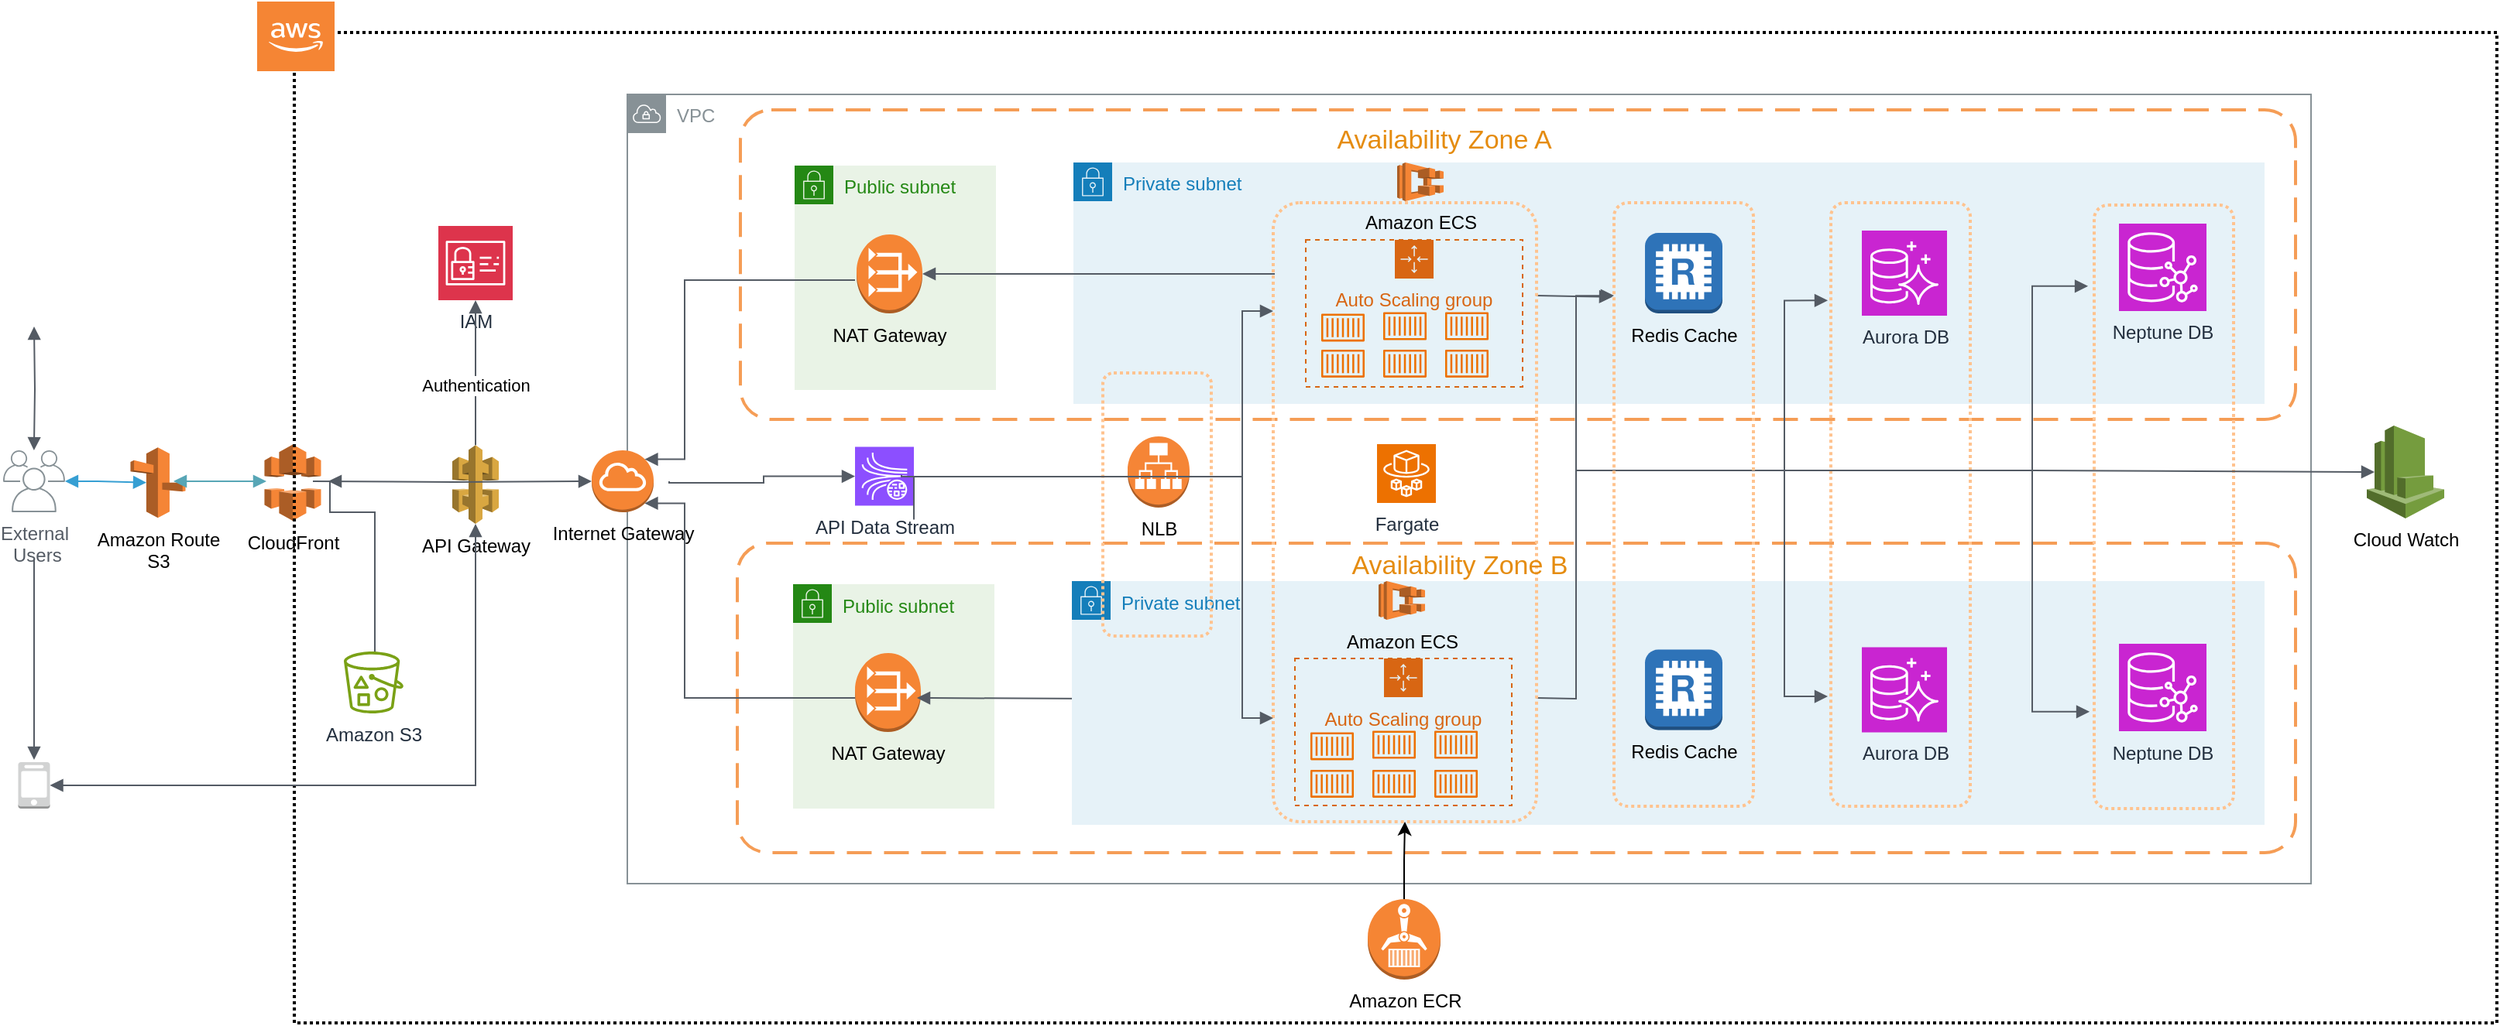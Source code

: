 <mxfile version="21.7.5" type="device">
  <diagram name="Page-1" id="S7glXjw-zIXPG7JguVqP">
    <mxGraphModel dx="1434" dy="750" grid="1" gridSize="10" guides="1" tooltips="1" connect="1" arrows="1" fold="1" page="1" pageScale="1" pageWidth="850" pageHeight="1100" math="0" shadow="0">
      <root>
        <mxCell id="0" />
        <mxCell id="1" parent="0" />
        <mxCell id="ZufFL4hHmm5P7ahXTJik-2" value="External&lt;br&gt;&amp;nbsp;Users" style="sketch=0;outlineConnect=0;gradientColor=none;fontColor=#545B64;strokeColor=none;fillColor=#879196;dashed=0;verticalLabelPosition=bottom;verticalAlign=top;align=center;html=1;fontSize=12;fontStyle=0;aspect=fixed;shape=mxgraph.aws4.illustration_users;pointerEvents=1" vertex="1" parent="1">
          <mxGeometry x="40" y="310" width="40" height="40" as="geometry" />
        </mxCell>
        <mxCell id="ZufFL4hHmm5P7ahXTJik-6" value="" style="shape=image;html=1;verticalAlign=top;verticalLabelPosition=bottom;labelBackgroundColor=#ffffff;imageAspect=0;aspect=fixed;image=https://cdn0.iconfinder.com/data/icons/devices-42/512/Macbook-128.png" vertex="1" parent="1">
          <mxGeometry x="40" y="194.5" width="48.5" height="48.5" as="geometry" />
        </mxCell>
        <mxCell id="ZufFL4hHmm5P7ahXTJik-7" value="Amazon Route&lt;br&gt;S3" style="outlineConnect=0;dashed=0;verticalLabelPosition=bottom;verticalAlign=top;align=center;html=1;shape=mxgraph.aws3.route_53;fillColor=#F58536;gradientColor=none;" vertex="1" parent="1">
          <mxGeometry x="122.25" y="308.13" width="35.5" height="45.5" as="geometry" />
        </mxCell>
        <mxCell id="ZufFL4hHmm5P7ahXTJik-8" value="CloudFront" style="outlineConnect=0;dashed=0;verticalLabelPosition=bottom;verticalAlign=top;align=center;html=1;shape=mxgraph.aws3.cloudfront;fillColor=#F58536;gradientColor=none;" vertex="1" parent="1">
          <mxGeometry x="208.75" y="306.25" width="36.5" height="49.25" as="geometry" />
        </mxCell>
        <mxCell id="ZufFL4hHmm5P7ahXTJik-11" value="" style="rounded=0;arcSize=10;dashed=1;fillColor=none;gradientColor=none;dashPattern=1 1;strokeWidth=2;glass=1;shadow=0;" vertex="1" parent="1">
          <mxGeometry x="228" y="40" width="1422" height="640" as="geometry" />
        </mxCell>
        <mxCell id="ZufFL4hHmm5P7ahXTJik-12" value="" style="outlineConnect=0;dashed=0;verticalLabelPosition=bottom;verticalAlign=top;align=center;html=1;shape=mxgraph.aws3.cloud_2;fillColor=#F58534;gradientColor=none;" vertex="1" parent="1">
          <mxGeometry x="204" y="20" width="50" height="45" as="geometry" />
        </mxCell>
        <mxCell id="ZufFL4hHmm5P7ahXTJik-14" value="Amazon S3" style="sketch=0;outlineConnect=0;fontColor=#232F3E;gradientColor=none;fillColor=#7AA116;strokeColor=none;dashed=0;verticalLabelPosition=bottom;verticalAlign=top;align=center;html=1;fontSize=12;fontStyle=0;aspect=fixed;pointerEvents=1;shape=mxgraph.aws4.bucket_with_objects;" vertex="1" parent="1">
          <mxGeometry x="260" y="440" width="38.46" height="40" as="geometry" />
        </mxCell>
        <mxCell id="ZufFL4hHmm5P7ahXTJik-15" value="API Gateway" style="outlineConnect=0;dashed=0;verticalLabelPosition=bottom;verticalAlign=top;align=center;html=1;shape=mxgraph.aws3.api_gateway;fillColor=#D9A741;gradientColor=none;" vertex="1" parent="1">
          <mxGeometry x="330" y="306.62" width="30" height="50.88" as="geometry" />
        </mxCell>
        <mxCell id="ZufFL4hHmm5P7ahXTJik-16" value="VPC" style="sketch=0;outlineConnect=0;gradientColor=none;html=1;whiteSpace=wrap;fontSize=12;fontStyle=0;shape=mxgraph.aws4.group;grIcon=mxgraph.aws4.group_vpc;strokeColor=#879196;fillColor=none;verticalAlign=top;align=left;spacingLeft=30;fontColor=#879196;dashed=0;" vertex="1" parent="1">
          <mxGeometry x="443" y="80" width="1087" height="510" as="geometry" />
        </mxCell>
        <mxCell id="ZufFL4hHmm5P7ahXTJik-17" value="Internet Gateway" style="outlineConnect=0;dashed=0;verticalLabelPosition=bottom;verticalAlign=top;align=center;html=1;shape=mxgraph.aws3.internet_gateway;fillColor=#F58534;gradientColor=none;" vertex="1" parent="1">
          <mxGeometry x="420" y="310" width="40" height="40" as="geometry" />
        </mxCell>
        <mxCell id="ZufFL4hHmm5P7ahXTJik-25" value="" style="rounded=1;arcSize=10;dashed=1;strokeColor=#F59D56;fillColor=none;gradientColor=none;dashPattern=8 4;strokeWidth=2;" vertex="1" parent="1">
          <mxGeometry x="516" y="90" width="1004" height="200" as="geometry" />
        </mxCell>
        <mxCell id="ZufFL4hHmm5P7ahXTJik-28" value="Private subnet" style="points=[[0,0],[0.25,0],[0.5,0],[0.75,0],[1,0],[1,0.25],[1,0.5],[1,0.75],[1,1],[0.75,1],[0.5,1],[0.25,1],[0,1],[0,0.75],[0,0.5],[0,0.25]];outlineConnect=0;gradientColor=none;html=1;whiteSpace=wrap;fontSize=12;fontStyle=0;container=1;pointerEvents=0;collapsible=0;recursiveResize=0;shape=mxgraph.aws4.group;grIcon=mxgraph.aws4.group_security_group;grStroke=0;strokeColor=#147EBA;fillColor=#E6F2F8;verticalAlign=top;align=left;spacingLeft=30;fontColor=#147EBA;dashed=0;" vertex="1" parent="1">
          <mxGeometry x="731" y="124" width="769" height="156" as="geometry" />
        </mxCell>
        <mxCell id="ZufFL4hHmm5P7ahXTJik-29" value="Amazon ECS" style="outlineConnect=0;dashed=0;verticalLabelPosition=bottom;verticalAlign=top;align=center;html=1;shape=mxgraph.aws3.ecs;fillColor=#F58534;gradientColor=none;" vertex="1" parent="ZufFL4hHmm5P7ahXTJik-28">
          <mxGeometry x="209" width="30" height="25" as="geometry" />
        </mxCell>
        <mxCell id="ZufFL4hHmm5P7ahXTJik-32" value="Auto Scaling group" style="points=[[0,0],[0.25,0],[0.5,0],[0.75,0],[1,0],[1,0.25],[1,0.5],[1,0.75],[1,1],[0.75,1],[0.5,1],[0.25,1],[0,1],[0,0.75],[0,0.5],[0,0.25]];outlineConnect=0;gradientColor=none;html=1;whiteSpace=wrap;fontSize=12;fontStyle=0;container=1;pointerEvents=0;collapsible=0;recursiveResize=0;shape=mxgraph.aws4.groupCenter;grIcon=mxgraph.aws4.group_auto_scaling_group;grStroke=1;strokeColor=#D86613;fillColor=none;verticalAlign=top;align=center;fontColor=#D86613;dashed=1;spacingTop=25;" vertex="1" parent="ZufFL4hHmm5P7ahXTJik-28">
          <mxGeometry x="150" y="50" width="140" height="95" as="geometry" />
        </mxCell>
        <mxCell id="ZufFL4hHmm5P7ahXTJik-33" value="" style="sketch=0;outlineConnect=0;fontColor=#232F3E;gradientColor=none;fillColor=#ED7100;strokeColor=none;dashed=0;verticalLabelPosition=bottom;verticalAlign=top;align=center;html=1;fontSize=12;fontStyle=0;aspect=fixed;pointerEvents=1;shape=mxgraph.aws4.container_1;" vertex="1" parent="ZufFL4hHmm5P7ahXTJik-32">
          <mxGeometry x="10" y="47.67" width="28" height="18.08" as="geometry" />
        </mxCell>
        <mxCell id="ZufFL4hHmm5P7ahXTJik-34" value="" style="sketch=0;outlineConnect=0;fontColor=#232F3E;gradientColor=none;fillColor=#ED7100;strokeColor=none;dashed=0;verticalLabelPosition=bottom;verticalAlign=top;align=center;html=1;fontSize=12;fontStyle=0;aspect=fixed;pointerEvents=1;shape=mxgraph.aws4.container_1;" vertex="1" parent="ZufFL4hHmm5P7ahXTJik-32">
          <mxGeometry x="50" y="46.71" width="28" height="18.08" as="geometry" />
        </mxCell>
        <mxCell id="ZufFL4hHmm5P7ahXTJik-35" value="" style="sketch=0;outlineConnect=0;fontColor=#232F3E;gradientColor=none;fillColor=#ED7100;strokeColor=none;dashed=0;verticalLabelPosition=bottom;verticalAlign=top;align=center;html=1;fontSize=12;fontStyle=0;aspect=fixed;pointerEvents=1;shape=mxgraph.aws4.container_1;" vertex="1" parent="ZufFL4hHmm5P7ahXTJik-32">
          <mxGeometry x="90" y="46.71" width="28" height="18.08" as="geometry" />
        </mxCell>
        <mxCell id="ZufFL4hHmm5P7ahXTJik-36" value="" style="sketch=0;outlineConnect=0;fontColor=#232F3E;gradientColor=none;fillColor=#ED7100;strokeColor=none;dashed=0;verticalLabelPosition=bottom;verticalAlign=top;align=center;html=1;fontSize=12;fontStyle=0;aspect=fixed;pointerEvents=1;shape=mxgraph.aws4.container_1;" vertex="1" parent="ZufFL4hHmm5P7ahXTJik-32">
          <mxGeometry x="10" y="70.92" width="28" height="18.08" as="geometry" />
        </mxCell>
        <mxCell id="ZufFL4hHmm5P7ahXTJik-37" value="" style="sketch=0;outlineConnect=0;fontColor=#232F3E;gradientColor=none;fillColor=#ED7100;strokeColor=none;dashed=0;verticalLabelPosition=bottom;verticalAlign=top;align=center;html=1;fontSize=12;fontStyle=0;aspect=fixed;pointerEvents=1;shape=mxgraph.aws4.container_1;" vertex="1" parent="ZufFL4hHmm5P7ahXTJik-32">
          <mxGeometry x="90" y="70.92" width="28" height="18.08" as="geometry" />
        </mxCell>
        <mxCell id="ZufFL4hHmm5P7ahXTJik-38" value="" style="sketch=0;outlineConnect=0;fontColor=#232F3E;gradientColor=none;fillColor=#ED7100;strokeColor=none;dashed=0;verticalLabelPosition=bottom;verticalAlign=top;align=center;html=1;fontSize=12;fontStyle=0;aspect=fixed;pointerEvents=1;shape=mxgraph.aws4.container_1;" vertex="1" parent="ZufFL4hHmm5P7ahXTJik-32">
          <mxGeometry x="50" y="70.92" width="28" height="18.08" as="geometry" />
        </mxCell>
        <mxCell id="ZufFL4hHmm5P7ahXTJik-39" value="Redis Cache" style="outlineConnect=0;dashed=0;verticalLabelPosition=bottom;verticalAlign=top;align=center;html=1;shape=mxgraph.aws3.redis;fillColor=#2E73B8;gradientColor=none;" vertex="1" parent="ZufFL4hHmm5P7ahXTJik-28">
          <mxGeometry x="369" y="45.5" width="50" height="52" as="geometry" />
        </mxCell>
        <mxCell id="ZufFL4hHmm5P7ahXTJik-40" value="Aurora DB" style="sketch=0;points=[[0,0,0],[0.25,0,0],[0.5,0,0],[0.75,0,0],[1,0,0],[0,1,0],[0.25,1,0],[0.5,1,0],[0.75,1,0],[1,1,0],[0,0.25,0],[0,0.5,0],[0,0.75,0],[1,0.25,0],[1,0.5,0],[1,0.75,0]];outlineConnect=0;fontColor=#232F3E;fillColor=#C925D1;strokeColor=#ffffff;dashed=0;verticalLabelPosition=bottom;verticalAlign=top;align=center;html=1;fontSize=12;fontStyle=0;aspect=fixed;shape=mxgraph.aws4.resourceIcon;resIcon=mxgraph.aws4.aurora;" vertex="1" parent="ZufFL4hHmm5P7ahXTJik-28">
          <mxGeometry x="509" y="44" width="55" height="55" as="geometry" />
        </mxCell>
        <mxCell id="ZufFL4hHmm5P7ahXTJik-41" value="Neptune DB" style="sketch=0;points=[[0,0,0],[0.25,0,0],[0.5,0,0],[0.75,0,0],[1,0,0],[0,1,0],[0.25,1,0],[0.5,1,0],[0.75,1,0],[1,1,0],[0,0.25,0],[0,0.5,0],[0,0.75,0],[1,0.25,0],[1,0.5,0],[1,0.75,0]];outlineConnect=0;fontColor=#232F3E;fillColor=#C925D1;strokeColor=#ffffff;dashed=0;verticalLabelPosition=bottom;verticalAlign=top;align=center;html=1;fontSize=12;fontStyle=0;aspect=fixed;shape=mxgraph.aws4.resourceIcon;resIcon=mxgraph.aws4.neptune;" vertex="1" parent="ZufFL4hHmm5P7ahXTJik-28">
          <mxGeometry x="675" y="39.5" width="56.5" height="56.5" as="geometry" />
        </mxCell>
        <mxCell id="ZufFL4hHmm5P7ahXTJik-88" value="" style="edgeStyle=orthogonalEdgeStyle;html=1;endArrow=block;elbow=vertical;startArrow=none;endFill=1;strokeColor=#545B64;rounded=0;entryX=-0.011;entryY=0.156;entryDx=0;entryDy=0;entryPerimeter=0;" edge="1" parent="ZufFL4hHmm5P7ahXTJik-28" target="ZufFL4hHmm5P7ahXTJik-66">
          <mxGeometry width="100" relative="1" as="geometry">
            <mxPoint x="299" y="86" as="sourcePoint" />
            <mxPoint x="399" y="86" as="targetPoint" />
          </mxGeometry>
        </mxCell>
        <mxCell id="ZufFL4hHmm5P7ahXTJik-26" value="Public subnet" style="points=[[0,0],[0.25,0],[0.5,0],[0.75,0],[1,0],[1,0.25],[1,0.5],[1,0.75],[1,1],[0.75,1],[0.5,1],[0.25,1],[0,1],[0,0.75],[0,0.5],[0,0.25]];outlineConnect=0;gradientColor=none;html=1;whiteSpace=wrap;fontSize=12;fontStyle=0;container=1;pointerEvents=0;collapsible=0;recursiveResize=0;shape=mxgraph.aws4.group;grIcon=mxgraph.aws4.group_security_group;grStroke=0;strokeColor=#248814;fillColor=#E9F3E6;verticalAlign=top;align=left;spacingLeft=30;fontColor=#248814;dashed=0;" vertex="1" parent="1">
          <mxGeometry x="551" y="126" width="130" height="145" as="geometry" />
        </mxCell>
        <mxCell id="ZufFL4hHmm5P7ahXTJik-27" value="NAT Gateway" style="outlineConnect=0;dashed=0;verticalLabelPosition=bottom;verticalAlign=top;align=center;html=1;shape=mxgraph.aws3.vpc_nat_gateway;fillColor=#F58534;gradientColor=none;" vertex="1" parent="ZufFL4hHmm5P7ahXTJik-26">
          <mxGeometry x="40" y="44.5" width="42.5" height="51" as="geometry" />
        </mxCell>
        <mxCell id="ZufFL4hHmm5P7ahXTJik-30" value="Fargate" style="sketch=0;points=[[0,0,0],[0.25,0,0],[0.5,0,0],[0.75,0,0],[1,0,0],[0,1,0],[0.25,1,0],[0.5,1,0],[0.75,1,0],[1,1,0],[0,0.25,0],[0,0.5,0],[0,0.75,0],[1,0.25,0],[1,0.5,0],[1,0.75,0]];outlineConnect=0;fontColor=#232F3E;fillColor=#ED7100;strokeColor=#ffffff;dashed=0;verticalLabelPosition=bottom;verticalAlign=top;align=center;html=1;fontSize=12;fontStyle=0;aspect=fixed;shape=mxgraph.aws4.resourceIcon;resIcon=mxgraph.aws4.fargate;" vertex="1" parent="1">
          <mxGeometry x="927" y="306" width="38" height="38" as="geometry" />
        </mxCell>
        <mxCell id="ZufFL4hHmm5P7ahXTJik-42" value="" style="rounded=1;arcSize=10;dashed=1;strokeColor=#F59D56;fillColor=none;gradientColor=none;dashPattern=8 4;strokeWidth=2;" vertex="1" parent="1">
          <mxGeometry x="514" y="370" width="1006" height="200" as="geometry" />
        </mxCell>
        <mxCell id="ZufFL4hHmm5P7ahXTJik-43" value="Public subnet" style="points=[[0,0],[0.25,0],[0.5,0],[0.75,0],[1,0],[1,0.25],[1,0.5],[1,0.75],[1,1],[0.75,1],[0.5,1],[0.25,1],[0,1],[0,0.75],[0,0.5],[0,0.25]];outlineConnect=0;gradientColor=none;html=1;whiteSpace=wrap;fontSize=12;fontStyle=0;container=1;pointerEvents=0;collapsible=0;recursiveResize=0;shape=mxgraph.aws4.group;grIcon=mxgraph.aws4.group_security_group;grStroke=0;strokeColor=#248814;fillColor=#E9F3E6;verticalAlign=top;align=left;spacingLeft=30;fontColor=#248814;dashed=0;" vertex="1" parent="1">
          <mxGeometry x="550" y="396.5" width="130" height="145" as="geometry" />
        </mxCell>
        <mxCell id="ZufFL4hHmm5P7ahXTJik-44" value="NAT Gateway" style="outlineConnect=0;dashed=0;verticalLabelPosition=bottom;verticalAlign=top;align=center;html=1;shape=mxgraph.aws3.vpc_nat_gateway;fillColor=#F58534;gradientColor=none;" vertex="1" parent="ZufFL4hHmm5P7ahXTJik-43">
          <mxGeometry x="40" y="44.5" width="42.5" height="51" as="geometry" />
        </mxCell>
        <mxCell id="ZufFL4hHmm5P7ahXTJik-105" value="" style="edgeStyle=orthogonalEdgeStyle;html=1;endArrow=none;elbow=vertical;startArrow=block;startFill=1;strokeColor=#545B64;rounded=0;entryX=-0.029;entryY=0.803;entryDx=0;entryDy=0;entryPerimeter=0;" edge="1" parent="ZufFL4hHmm5P7ahXTJik-43" target="ZufFL4hHmm5P7ahXTJik-67">
          <mxGeometry width="100" relative="1" as="geometry">
            <mxPoint x="80" y="73.5" as="sourcePoint" />
            <mxPoint x="180" y="73.5" as="targetPoint" />
          </mxGeometry>
        </mxCell>
        <mxCell id="ZufFL4hHmm5P7ahXTJik-45" value="Private subnet" style="points=[[0,0],[0.25,0],[0.5,0],[0.75,0],[1,0],[1,0.25],[1,0.5],[1,0.75],[1,1],[0.75,1],[0.5,1],[0.25,1],[0,1],[0,0.75],[0,0.5],[0,0.25]];outlineConnect=0;gradientColor=none;html=1;whiteSpace=wrap;fontSize=12;fontStyle=0;container=1;pointerEvents=0;collapsible=0;recursiveResize=0;shape=mxgraph.aws4.group;grIcon=mxgraph.aws4.group_security_group;grStroke=0;strokeColor=#147EBA;fillColor=#E6F2F8;verticalAlign=top;align=left;spacingLeft=30;fontColor=#147EBA;dashed=0;" vertex="1" parent="1">
          <mxGeometry x="730" y="394.5" width="770" height="157.5" as="geometry" />
        </mxCell>
        <mxCell id="ZufFL4hHmm5P7ahXTJik-46" value="Amazon ECS" style="outlineConnect=0;dashed=0;verticalLabelPosition=bottom;verticalAlign=top;align=center;html=1;shape=mxgraph.aws3.ecs;fillColor=#F58534;gradientColor=none;" vertex="1" parent="ZufFL4hHmm5P7ahXTJik-45">
          <mxGeometry x="198" width="30" height="25" as="geometry" />
        </mxCell>
        <mxCell id="ZufFL4hHmm5P7ahXTJik-47" value="Auto Scaling group" style="points=[[0,0],[0.25,0],[0.5,0],[0.75,0],[1,0],[1,0.25],[1,0.5],[1,0.75],[1,1],[0.75,1],[0.5,1],[0.25,1],[0,1],[0,0.75],[0,0.5],[0,0.25]];outlineConnect=0;gradientColor=none;html=1;whiteSpace=wrap;fontSize=12;fontStyle=0;container=1;pointerEvents=0;collapsible=0;recursiveResize=0;shape=mxgraph.aws4.groupCenter;grIcon=mxgraph.aws4.group_auto_scaling_group;grStroke=1;strokeColor=#D86613;fillColor=none;verticalAlign=top;align=center;fontColor=#D86613;dashed=1;spacingTop=25;" vertex="1" parent="ZufFL4hHmm5P7ahXTJik-45">
          <mxGeometry x="144" y="50" width="140" height="95.0" as="geometry" />
        </mxCell>
        <mxCell id="ZufFL4hHmm5P7ahXTJik-48" value="" style="sketch=0;outlineConnect=0;fontColor=#232F3E;gradientColor=none;fillColor=#ED7100;strokeColor=none;dashed=0;verticalLabelPosition=bottom;verticalAlign=top;align=center;html=1;fontSize=12;fontStyle=0;aspect=fixed;pointerEvents=1;shape=mxgraph.aws4.container_1;" vertex="1" parent="ZufFL4hHmm5P7ahXTJik-47">
          <mxGeometry x="10" y="47.67" width="28" height="18.08" as="geometry" />
        </mxCell>
        <mxCell id="ZufFL4hHmm5P7ahXTJik-49" value="" style="sketch=0;outlineConnect=0;fontColor=#232F3E;gradientColor=none;fillColor=#ED7100;strokeColor=none;dashed=0;verticalLabelPosition=bottom;verticalAlign=top;align=center;html=1;fontSize=12;fontStyle=0;aspect=fixed;pointerEvents=1;shape=mxgraph.aws4.container_1;" vertex="1" parent="ZufFL4hHmm5P7ahXTJik-47">
          <mxGeometry x="50" y="46.71" width="28" height="18.08" as="geometry" />
        </mxCell>
        <mxCell id="ZufFL4hHmm5P7ahXTJik-50" value="" style="sketch=0;outlineConnect=0;fontColor=#232F3E;gradientColor=none;fillColor=#ED7100;strokeColor=none;dashed=0;verticalLabelPosition=bottom;verticalAlign=top;align=center;html=1;fontSize=12;fontStyle=0;aspect=fixed;pointerEvents=1;shape=mxgraph.aws4.container_1;" vertex="1" parent="ZufFL4hHmm5P7ahXTJik-47">
          <mxGeometry x="90" y="46.71" width="28" height="18.08" as="geometry" />
        </mxCell>
        <mxCell id="ZufFL4hHmm5P7ahXTJik-57" value="" style="sketch=0;outlineConnect=0;fontColor=#232F3E;gradientColor=none;fillColor=#ED7100;strokeColor=none;dashed=0;verticalLabelPosition=bottom;verticalAlign=top;align=center;html=1;fontSize=12;fontStyle=0;aspect=fixed;pointerEvents=1;shape=mxgraph.aws4.container_1;" vertex="1" parent="ZufFL4hHmm5P7ahXTJik-47">
          <mxGeometry x="10" y="71.92" width="28" height="18.08" as="geometry" />
        </mxCell>
        <mxCell id="ZufFL4hHmm5P7ahXTJik-58" value="" style="sketch=0;outlineConnect=0;fontColor=#232F3E;gradientColor=none;fillColor=#ED7100;strokeColor=none;dashed=0;verticalLabelPosition=bottom;verticalAlign=top;align=center;html=1;fontSize=12;fontStyle=0;aspect=fixed;pointerEvents=1;shape=mxgraph.aws4.container_1;" vertex="1" parent="ZufFL4hHmm5P7ahXTJik-47">
          <mxGeometry x="50" y="71.92" width="28" height="18.08" as="geometry" />
        </mxCell>
        <mxCell id="ZufFL4hHmm5P7ahXTJik-59" value="" style="sketch=0;outlineConnect=0;fontColor=#232F3E;gradientColor=none;fillColor=#ED7100;strokeColor=none;dashed=0;verticalLabelPosition=bottom;verticalAlign=top;align=center;html=1;fontSize=12;fontStyle=0;aspect=fixed;pointerEvents=1;shape=mxgraph.aws4.container_1;" vertex="1" parent="ZufFL4hHmm5P7ahXTJik-47">
          <mxGeometry x="90" y="71.92" width="28" height="18.08" as="geometry" />
        </mxCell>
        <mxCell id="ZufFL4hHmm5P7ahXTJik-51" value="Redis Cache" style="outlineConnect=0;dashed=0;verticalLabelPosition=bottom;verticalAlign=top;align=center;html=1;shape=mxgraph.aws3.redis;fillColor=#2E73B8;gradientColor=none;" vertex="1" parent="ZufFL4hHmm5P7ahXTJik-45">
          <mxGeometry x="370" y="44.25" width="50" height="52" as="geometry" />
        </mxCell>
        <mxCell id="ZufFL4hHmm5P7ahXTJik-52" value="Aurora DB" style="sketch=0;points=[[0,0,0],[0.25,0,0],[0.5,0,0],[0.75,0,0],[1,0,0],[0,1,0],[0.25,1,0],[0.5,1,0],[0.75,1,0],[1,1,0],[0,0.25,0],[0,0.5,0],[0,0.75,0],[1,0.25,0],[1,0.5,0],[1,0.75,0]];outlineConnect=0;fontColor=#232F3E;fillColor=#C925D1;strokeColor=#ffffff;dashed=0;verticalLabelPosition=bottom;verticalAlign=top;align=center;html=1;fontSize=12;fontStyle=0;aspect=fixed;shape=mxgraph.aws4.resourceIcon;resIcon=mxgraph.aws4.aurora;" vertex="1" parent="ZufFL4hHmm5P7ahXTJik-45">
          <mxGeometry x="510" y="42.75" width="55" height="55" as="geometry" />
        </mxCell>
        <mxCell id="ZufFL4hHmm5P7ahXTJik-53" value="Neptune DB" style="sketch=0;points=[[0,0,0],[0.25,0,0],[0.5,0,0],[0.75,0,0],[1,0,0],[0,1,0],[0.25,1,0],[0.5,1,0],[0.75,1,0],[1,1,0],[0,0.25,0],[0,0.5,0],[0,0.75,0],[1,0.25,0],[1,0.5,0],[1,0.75,0]];outlineConnect=0;fontColor=#232F3E;fillColor=#C925D1;strokeColor=#ffffff;dashed=0;verticalLabelPosition=bottom;verticalAlign=top;align=center;html=1;fontSize=12;fontStyle=0;aspect=fixed;shape=mxgraph.aws4.resourceIcon;resIcon=mxgraph.aws4.neptune;" vertex="1" parent="ZufFL4hHmm5P7ahXTJik-45">
          <mxGeometry x="676" y="40.5" width="56.5" height="56.5" as="geometry" />
        </mxCell>
        <mxCell id="ZufFL4hHmm5P7ahXTJik-89" value="" style="edgeStyle=orthogonalEdgeStyle;html=1;endArrow=block;elbow=vertical;startArrow=none;endFill=1;strokeColor=#545B64;rounded=0;entryX=0;entryY=0.154;entryDx=0;entryDy=0;entryPerimeter=0;" edge="1" parent="ZufFL4hHmm5P7ahXTJik-45" target="ZufFL4hHmm5P7ahXTJik-66">
          <mxGeometry width="100" relative="1" as="geometry">
            <mxPoint x="300" y="75.5" as="sourcePoint" />
            <mxPoint x="400" y="75.5" as="targetPoint" />
          </mxGeometry>
        </mxCell>
        <mxCell id="ZufFL4hHmm5P7ahXTJik-90" value="" style="edgeStyle=orthogonalEdgeStyle;html=1;endArrow=block;elbow=vertical;startArrow=none;endFill=1;strokeColor=#545B64;rounded=0;entryX=-0.022;entryY=0.162;entryDx=0;entryDy=0;entryPerimeter=0;" edge="1" parent="ZufFL4hHmm5P7ahXTJik-45" target="ZufFL4hHmm5P7ahXTJik-70">
          <mxGeometry width="100" relative="1" as="geometry">
            <mxPoint x="325" y="-71.5" as="sourcePoint" />
            <mxPoint x="425" y="-71.5" as="targetPoint" />
            <Array as="points">
              <mxPoint x="460" y="-71" />
              <mxPoint x="460" y="-181" />
            </Array>
          </mxGeometry>
        </mxCell>
        <mxCell id="ZufFL4hHmm5P7ahXTJik-91" value="" style="edgeStyle=orthogonalEdgeStyle;html=1;endArrow=block;elbow=vertical;startArrow=none;endFill=1;strokeColor=#545B64;rounded=0;entryX=-0.022;entryY=0.818;entryDx=0;entryDy=0;entryPerimeter=0;" edge="1" parent="ZufFL4hHmm5P7ahXTJik-45" target="ZufFL4hHmm5P7ahXTJik-70">
          <mxGeometry width="100" relative="1" as="geometry">
            <mxPoint x="329" y="-71.5" as="sourcePoint" />
            <mxPoint x="429" y="-71.5" as="targetPoint" />
            <Array as="points">
              <mxPoint x="460" y="-71" />
              <mxPoint x="460" y="75" />
            </Array>
          </mxGeometry>
        </mxCell>
        <mxCell id="ZufFL4hHmm5P7ahXTJik-54" value="API Data Stream" style="sketch=0;points=[[0,0,0],[0.25,0,0],[0.5,0,0],[0.75,0,0],[1,0,0],[0,1,0],[0.25,1,0],[0.5,1,0],[0.75,1,0],[1,1,0],[0,0.25,0],[0,0.5,0],[0,0.75,0],[1,0.25,0],[1,0.5,0],[1,0.75,0]];outlineConnect=0;fontColor=#232F3E;fillColor=#8C4FFF;strokeColor=#ffffff;dashed=0;verticalLabelPosition=bottom;verticalAlign=top;align=center;html=1;fontSize=12;fontStyle=0;aspect=fixed;shape=mxgraph.aws4.resourceIcon;resIcon=mxgraph.aws4.kinesis_data_streams;" vertex="1" parent="1">
          <mxGeometry x="590" y="307.75" width="38" height="38" as="geometry" />
        </mxCell>
        <mxCell id="ZufFL4hHmm5P7ahXTJik-56" value="NLB" style="outlineConnect=0;dashed=0;verticalLabelPosition=bottom;verticalAlign=top;align=center;html=1;shape=mxgraph.aws3.application_load_balancer;fillColor=#F58536;gradientColor=none;" vertex="1" parent="1">
          <mxGeometry x="766" y="301" width="40" height="46" as="geometry" />
        </mxCell>
        <mxCell id="ZufFL4hHmm5P7ahXTJik-60" value="IAM" style="sketch=0;points=[[0,0,0],[0.25,0,0],[0.5,0,0],[0.75,0,0],[1,0,0],[0,1,0],[0.25,1,0],[0.5,1,0],[0.75,1,0],[1,1,0],[0,0.25,0],[0,0.5,0],[0,0.75,0],[1,0.25,0],[1,0.5,0],[1,0.75,0]];outlineConnect=0;fontColor=#232F3E;fillColor=#DD344C;strokeColor=#ffffff;dashed=0;verticalLabelPosition=bottom;verticalAlign=top;align=center;html=1;fontSize=12;fontStyle=0;aspect=fixed;shape=mxgraph.aws4.resourceIcon;resIcon=mxgraph.aws4.identity_and_access_management;" vertex="1" parent="1">
          <mxGeometry x="321" y="165" width="48" height="48" as="geometry" />
        </mxCell>
        <mxCell id="ZufFL4hHmm5P7ahXTJik-77" value="" style="edgeStyle=orthogonalEdgeStyle;rounded=0;orthogonalLoop=1;jettySize=auto;html=1;" edge="1" parent="1" source="ZufFL4hHmm5P7ahXTJik-61" target="ZufFL4hHmm5P7ahXTJik-67">
          <mxGeometry relative="1" as="geometry" />
        </mxCell>
        <mxCell id="ZufFL4hHmm5P7ahXTJik-61" value="Amazon ECR" style="outlineConnect=0;dashed=0;verticalLabelPosition=bottom;verticalAlign=top;align=center;html=1;shape=mxgraph.aws3.ecr;fillColor=#F58534;gradientColor=none;" vertex="1" parent="1">
          <mxGeometry x="921" y="600" width="47" height="52" as="geometry" />
        </mxCell>
        <mxCell id="ZufFL4hHmm5P7ahXTJik-62" value="Cloud Watch" style="outlineConnect=0;dashed=0;verticalLabelPosition=bottom;verticalAlign=top;align=center;html=1;shape=mxgraph.aws3.cloudwatch;fillColor=#759C3E;gradientColor=none;" vertex="1" parent="1">
          <mxGeometry x="1566" y="294" width="50" height="60" as="geometry" />
        </mxCell>
        <mxCell id="ZufFL4hHmm5P7ahXTJik-65" value="" style="rounded=1;arcSize=10;dashed=1;fillColor=none;gradientColor=none;dashPattern=1 1;strokeWidth=2;strokeColor=#FFC38F;" vertex="1" parent="1">
          <mxGeometry x="750" y="260" width="70" height="170" as="geometry" />
        </mxCell>
        <mxCell id="ZufFL4hHmm5P7ahXTJik-66" value="" style="rounded=1;arcSize=10;dashed=1;fillColor=none;gradientColor=none;dashPattern=1 1;strokeWidth=2;strokeColor=#FFC38F;" vertex="1" parent="1">
          <mxGeometry x="1080" y="150" width="90" height="390" as="geometry" />
        </mxCell>
        <mxCell id="ZufFL4hHmm5P7ahXTJik-67" value="" style="rounded=1;arcSize=10;dashed=1;fillColor=none;gradientColor=none;dashPattern=1 1;strokeWidth=2;strokeColor=#FFC38F;" vertex="1" parent="1">
          <mxGeometry x="860" y="150" width="170" height="400" as="geometry" />
        </mxCell>
        <mxCell id="ZufFL4hHmm5P7ahXTJik-70" value="" style="rounded=1;arcSize=10;dashed=1;fillColor=none;gradientColor=none;dashPattern=1 1;strokeWidth=2;strokeColor=#FFC38F;" vertex="1" parent="1">
          <mxGeometry x="1220" y="150" width="90" height="390" as="geometry" />
        </mxCell>
        <mxCell id="ZufFL4hHmm5P7ahXTJik-71" value="" style="rounded=1;arcSize=10;dashed=1;fillColor=none;gradientColor=none;dashPattern=1 1;strokeWidth=2;strokeColor=#FFC38F;" vertex="1" parent="1">
          <mxGeometry x="1390" y="151.5" width="90" height="390" as="geometry" />
        </mxCell>
        <mxCell id="ZufFL4hHmm5P7ahXTJik-72" value="Availability Zone A" style="text;strokeColor=none;fillColor=none;html=1;fontSize=17;fontStyle=0;verticalAlign=middle;align=center;fontColor=#e58c10;" vertex="1" parent="1">
          <mxGeometry x="930" y="100" width="80" height="20" as="geometry" />
        </mxCell>
        <mxCell id="ZufFL4hHmm5P7ahXTJik-73" value="Availability Zone B" style="text;strokeColor=none;fillColor=none;html=1;fontSize=17;fontStyle=0;verticalAlign=middle;align=center;fontColor=#e58c10;" vertex="1" parent="1">
          <mxGeometry x="940" y="375" width="80" height="20" as="geometry" />
        </mxCell>
        <mxCell id="ZufFL4hHmm5P7ahXTJik-79" value="" style="edgeStyle=orthogonalEdgeStyle;html=1;endArrow=block;elbow=vertical;startArrow=block;startFill=1;endFill=1;strokeColor=#369fd3;rounded=0;entryX=0.29;entryY=0.5;entryDx=0;entryDy=0;entryPerimeter=0;fontColor=#37a7c3;" edge="1" parent="1" source="ZufFL4hHmm5P7ahXTJik-2" target="ZufFL4hHmm5P7ahXTJik-7">
          <mxGeometry width="100" relative="1" as="geometry">
            <mxPoint x="140" y="240" as="sourcePoint" />
            <mxPoint x="240" y="240" as="targetPoint" />
          </mxGeometry>
        </mxCell>
        <mxCell id="ZufFL4hHmm5P7ahXTJik-80" value="" style="edgeStyle=orthogonalEdgeStyle;html=1;endArrow=block;elbow=vertical;startArrow=block;startFill=1;endFill=1;strokeColor=#58a6b6;rounded=0;" edge="1" parent="1">
          <mxGeometry width="100" relative="1" as="geometry">
            <mxPoint x="150" y="330" as="sourcePoint" />
            <mxPoint x="210" y="330" as="targetPoint" />
          </mxGeometry>
        </mxCell>
        <mxCell id="ZufFL4hHmm5P7ahXTJik-81" value="" style="edgeStyle=orthogonalEdgeStyle;html=1;endArrow=block;elbow=vertical;startArrow=none;endFill=1;strokeColor=#545B64;rounded=0;entryX=0;entryY=0.5;entryDx=0;entryDy=0;entryPerimeter=0;" edge="1" parent="1" target="ZufFL4hHmm5P7ahXTJik-17">
          <mxGeometry width="100" relative="1" as="geometry">
            <mxPoint x="240" y="330" as="sourcePoint" />
            <mxPoint x="340" y="330" as="targetPoint" />
          </mxGeometry>
        </mxCell>
        <mxCell id="ZufFL4hHmm5P7ahXTJik-82" value="" style="edgeStyle=orthogonalEdgeStyle;html=1;endArrow=block;elbow=vertical;startArrow=none;endFill=1;strokeColor=#545B64;rounded=0;" edge="1" parent="1">
          <mxGeometry width="100" relative="1" as="geometry">
            <mxPoint x="280" y="440" as="sourcePoint" />
            <mxPoint x="250" y="330" as="targetPoint" />
            <Array as="points">
              <mxPoint x="280" y="350" />
              <mxPoint x="251" y="350" />
            </Array>
          </mxGeometry>
        </mxCell>
        <mxCell id="ZufFL4hHmm5P7ahXTJik-83" value="" style="edgeStyle=orthogonalEdgeStyle;html=1;endArrow=block;elbow=vertical;startArrow=none;endFill=1;strokeColor=#545B64;rounded=0;exitX=0.5;exitY=0;exitDx=0;exitDy=0;exitPerimeter=0;" edge="1" parent="1" source="ZufFL4hHmm5P7ahXTJik-15" target="ZufFL4hHmm5P7ahXTJik-60">
          <mxGeometry width="100" relative="1" as="geometry">
            <mxPoint x="340" y="310" as="sourcePoint" />
            <mxPoint x="440" y="310" as="targetPoint" />
          </mxGeometry>
        </mxCell>
        <mxCell id="ZufFL4hHmm5P7ahXTJik-84" value="Authentication" style="edgeLabel;html=1;align=center;verticalAlign=middle;resizable=0;points=[];" vertex="1" connectable="0" parent="ZufFL4hHmm5P7ahXTJik-83">
          <mxGeometry x="-0.175" relative="1" as="geometry">
            <mxPoint as="offset" />
          </mxGeometry>
        </mxCell>
        <mxCell id="ZufFL4hHmm5P7ahXTJik-85" value="" style="edgeStyle=orthogonalEdgeStyle;html=1;endArrow=block;elbow=vertical;startArrow=none;endFill=1;strokeColor=#545B64;rounded=0;entryX=0;entryY=0.5;entryDx=0;entryDy=0;entryPerimeter=0;" edge="1" parent="1" target="ZufFL4hHmm5P7ahXTJik-54">
          <mxGeometry width="100" relative="1" as="geometry">
            <mxPoint x="470" y="330" as="sourcePoint" />
            <mxPoint x="570" y="330" as="targetPoint" />
            <Array as="points">
              <mxPoint x="470" y="331" />
              <mxPoint x="531" y="331" />
              <mxPoint x="531" y="327" />
            </Array>
          </mxGeometry>
        </mxCell>
        <mxCell id="ZufFL4hHmm5P7ahXTJik-86" value="" style="edgeStyle=orthogonalEdgeStyle;html=1;endArrow=block;elbow=vertical;startArrow=none;endFill=1;strokeColor=#545B64;rounded=0;exitX=1;exitY=0.5;exitDx=0;exitDy=0;exitPerimeter=0;" edge="1" parent="1">
          <mxGeometry width="100" relative="1" as="geometry">
            <mxPoint x="628" y="354.75" as="sourcePoint" />
            <mxPoint x="860" y="220" as="targetPoint" />
            <Array as="points">
              <mxPoint x="628" y="327" />
              <mxPoint x="840" y="327" />
              <mxPoint x="840" y="220" />
              <mxPoint x="860" y="220" />
            </Array>
          </mxGeometry>
        </mxCell>
        <mxCell id="ZufFL4hHmm5P7ahXTJik-87" value="" style="edgeStyle=orthogonalEdgeStyle;html=1;endArrow=block;elbow=vertical;startArrow=none;endFill=1;strokeColor=#545B64;rounded=0;entryX=0;entryY=0.835;entryDx=0;entryDy=0;entryPerimeter=0;" edge="1" parent="1">
          <mxGeometry width="100" relative="1" as="geometry">
            <mxPoint x="620" y="326" as="sourcePoint" />
            <mxPoint x="860" y="483" as="targetPoint" />
            <Array as="points">
              <mxPoint x="620" y="327" />
              <mxPoint x="840" y="327" />
              <mxPoint x="840" y="483" />
            </Array>
          </mxGeometry>
        </mxCell>
        <mxCell id="ZufFL4hHmm5P7ahXTJik-92" value="" style="edgeStyle=orthogonalEdgeStyle;html=1;endArrow=block;elbow=vertical;startArrow=none;endFill=1;strokeColor=#545B64;rounded=0;entryX=-0.044;entryY=0.137;entryDx=0;entryDy=0;entryPerimeter=0;" edge="1" parent="1">
          <mxGeometry width="100" relative="1" as="geometry">
            <mxPoint x="1190" y="322" as="sourcePoint" />
            <mxPoint x="1386.04" y="203.93" as="targetPoint" />
            <Array as="points">
              <mxPoint x="1190" y="323" />
              <mxPoint x="1350" y="323" />
              <mxPoint x="1350" y="204" />
            </Array>
          </mxGeometry>
        </mxCell>
        <mxCell id="ZufFL4hHmm5P7ahXTJik-93" value="" style="edgeStyle=orthogonalEdgeStyle;html=1;endArrow=block;elbow=vertical;startArrow=none;endFill=1;strokeColor=#545B64;rounded=0;entryX=-0.033;entryY=0.842;entryDx=0;entryDy=0;entryPerimeter=0;" edge="1" parent="1">
          <mxGeometry width="100" relative="1" as="geometry">
            <mxPoint x="1190" y="322" as="sourcePoint" />
            <mxPoint x="1387.03" y="478.88" as="targetPoint" />
            <Array as="points">
              <mxPoint x="1190" y="323" />
              <mxPoint x="1350" y="323" />
              <mxPoint x="1350" y="479" />
            </Array>
          </mxGeometry>
        </mxCell>
        <mxCell id="ZufFL4hHmm5P7ahXTJik-94" value="" style="edgeStyle=orthogonalEdgeStyle;html=1;endArrow=block;elbow=vertical;startArrow=none;endFill=1;strokeColor=#545B64;rounded=0;entryX=0.1;entryY=0.5;entryDx=0;entryDy=0;entryPerimeter=0;" edge="1" parent="1" target="ZufFL4hHmm5P7ahXTJik-62">
          <mxGeometry width="100" relative="1" as="geometry">
            <mxPoint x="1350" y="323" as="sourcePoint" />
            <mxPoint x="1450" y="323" as="targetPoint" />
          </mxGeometry>
        </mxCell>
        <mxCell id="ZufFL4hHmm5P7ahXTJik-95" value="" style="outlineConnect=0;dashed=0;verticalLabelPosition=bottom;verticalAlign=top;align=center;html=1;shape=mxgraph.aws3.mobile_client;fillColor=#D2D3D3;gradientColor=none;" vertex="1" parent="1">
          <mxGeometry x="49.75" y="511.5" width="20.5" height="30" as="geometry" />
        </mxCell>
        <mxCell id="ZufFL4hHmm5P7ahXTJik-97" value="" style="edgeStyle=orthogonalEdgeStyle;html=1;endArrow=block;elbow=vertical;startArrow=block;startFill=1;endFill=1;strokeColor=#545B64;rounded=0;" edge="1" parent="1" target="ZufFL4hHmm5P7ahXTJik-2">
          <mxGeometry width="100" relative="1" as="geometry">
            <mxPoint x="60" y="230" as="sourcePoint" />
            <mxPoint x="160" y="230" as="targetPoint" />
          </mxGeometry>
        </mxCell>
        <mxCell id="ZufFL4hHmm5P7ahXTJik-98" value="" style="edgeStyle=orthogonalEdgeStyle;html=1;endArrow=block;elbow=vertical;startArrow=none;endFill=1;strokeColor=#545B64;rounded=0;" edge="1" parent="1">
          <mxGeometry width="100" relative="1" as="geometry">
            <mxPoint x="60" y="380" as="sourcePoint" />
            <mxPoint x="60" y="510" as="targetPoint" />
          </mxGeometry>
        </mxCell>
        <mxCell id="ZufFL4hHmm5P7ahXTJik-99" value="" style="edgeStyle=orthogonalEdgeStyle;html=1;endArrow=block;elbow=vertical;startArrow=block;startFill=1;endFill=1;strokeColor=#545B64;rounded=0;entryX=0.5;entryY=1;entryDx=0;entryDy=0;entryPerimeter=0;" edge="1" parent="1" source="ZufFL4hHmm5P7ahXTJik-95" target="ZufFL4hHmm5P7ahXTJik-15">
          <mxGeometry width="100" relative="1" as="geometry">
            <mxPoint x="70.25" y="526.5" as="sourcePoint" />
            <mxPoint x="170.25" y="526.5" as="targetPoint" />
          </mxGeometry>
        </mxCell>
        <mxCell id="ZufFL4hHmm5P7ahXTJik-101" value="" style="edgeStyle=orthogonalEdgeStyle;html=1;endArrow=none;elbow=vertical;startArrow=block;startFill=1;strokeColor=#545B64;rounded=0;exitX=0.855;exitY=0.145;exitDx=0;exitDy=0;exitPerimeter=0;" edge="1" parent="1" source="ZufFL4hHmm5P7ahXTJik-17">
          <mxGeometry width="100" relative="1" as="geometry">
            <mxPoint x="490" y="200" as="sourcePoint" />
            <mxPoint x="590" y="200" as="targetPoint" />
            <Array as="points">
              <mxPoint x="480" y="316" />
              <mxPoint x="480" y="200" />
            </Array>
          </mxGeometry>
        </mxCell>
        <mxCell id="ZufFL4hHmm5P7ahXTJik-102" value="" style="edgeStyle=orthogonalEdgeStyle;html=1;endArrow=none;elbow=vertical;startArrow=block;startFill=1;strokeColor=#545B64;rounded=0;exitX=0.855;exitY=0.855;exitDx=0;exitDy=0;exitPerimeter=0;" edge="1" parent="1" source="ZufFL4hHmm5P7ahXTJik-17">
          <mxGeometry width="100" relative="1" as="geometry">
            <mxPoint x="460" y="346" as="sourcePoint" />
            <mxPoint x="590" y="470" as="targetPoint" />
            <Array as="points">
              <mxPoint x="480" y="344" />
              <mxPoint x="480" y="470" />
              <mxPoint x="590" y="470" />
            </Array>
          </mxGeometry>
        </mxCell>
        <mxCell id="ZufFL4hHmm5P7ahXTJik-104" value="" style="edgeStyle=orthogonalEdgeStyle;html=1;endArrow=none;elbow=vertical;startArrow=block;startFill=1;strokeColor=#545B64;rounded=0;entryX=0.006;entryY=0.115;entryDx=0;entryDy=0;entryPerimeter=0;" edge="1" parent="1" source="ZufFL4hHmm5P7ahXTJik-27" target="ZufFL4hHmm5P7ahXTJik-67">
          <mxGeometry width="100" relative="1" as="geometry">
            <mxPoint x="82.5" y="70" as="sourcePoint" />
            <mxPoint x="733.5" y="196" as="targetPoint" />
          </mxGeometry>
        </mxCell>
      </root>
    </mxGraphModel>
  </diagram>
</mxfile>

